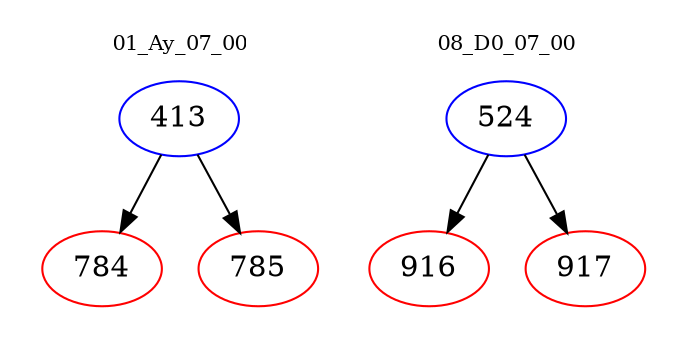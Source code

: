 digraph{
subgraph cluster_0 {
color = white
label = "01_Ay_07_00";
fontsize=10;
T0_413 [label="413", color="blue"]
T0_413 -> T0_784 [color="black"]
T0_784 [label="784", color="red"]
T0_413 -> T0_785 [color="black"]
T0_785 [label="785", color="red"]
}
subgraph cluster_1 {
color = white
label = "08_D0_07_00";
fontsize=10;
T1_524 [label="524", color="blue"]
T1_524 -> T1_916 [color="black"]
T1_916 [label="916", color="red"]
T1_524 -> T1_917 [color="black"]
T1_917 [label="917", color="red"]
}
}
